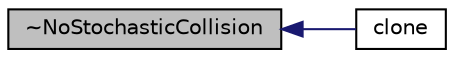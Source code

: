 digraph "~NoStochasticCollision"
{
  bgcolor="transparent";
  edge [fontname="Helvetica",fontsize="10",labelfontname="Helvetica",labelfontsize="10"];
  node [fontname="Helvetica",fontsize="10",shape=record];
  rankdir="LR";
  Node6 [label="~NoStochasticCollision",height=0.2,width=0.4,color="black", fillcolor="grey75", style="filled", fontcolor="black"];
  Node6 -> Node7 [dir="back",color="midnightblue",fontsize="10",style="solid",fontname="Helvetica"];
  Node7 [label="clone",height=0.2,width=0.4,color="black",URL="$a25329.html#a58f3a8d9fae19fce8a8bc1ec37cc9db9",tooltip="Construct and return a clone. "];
}
